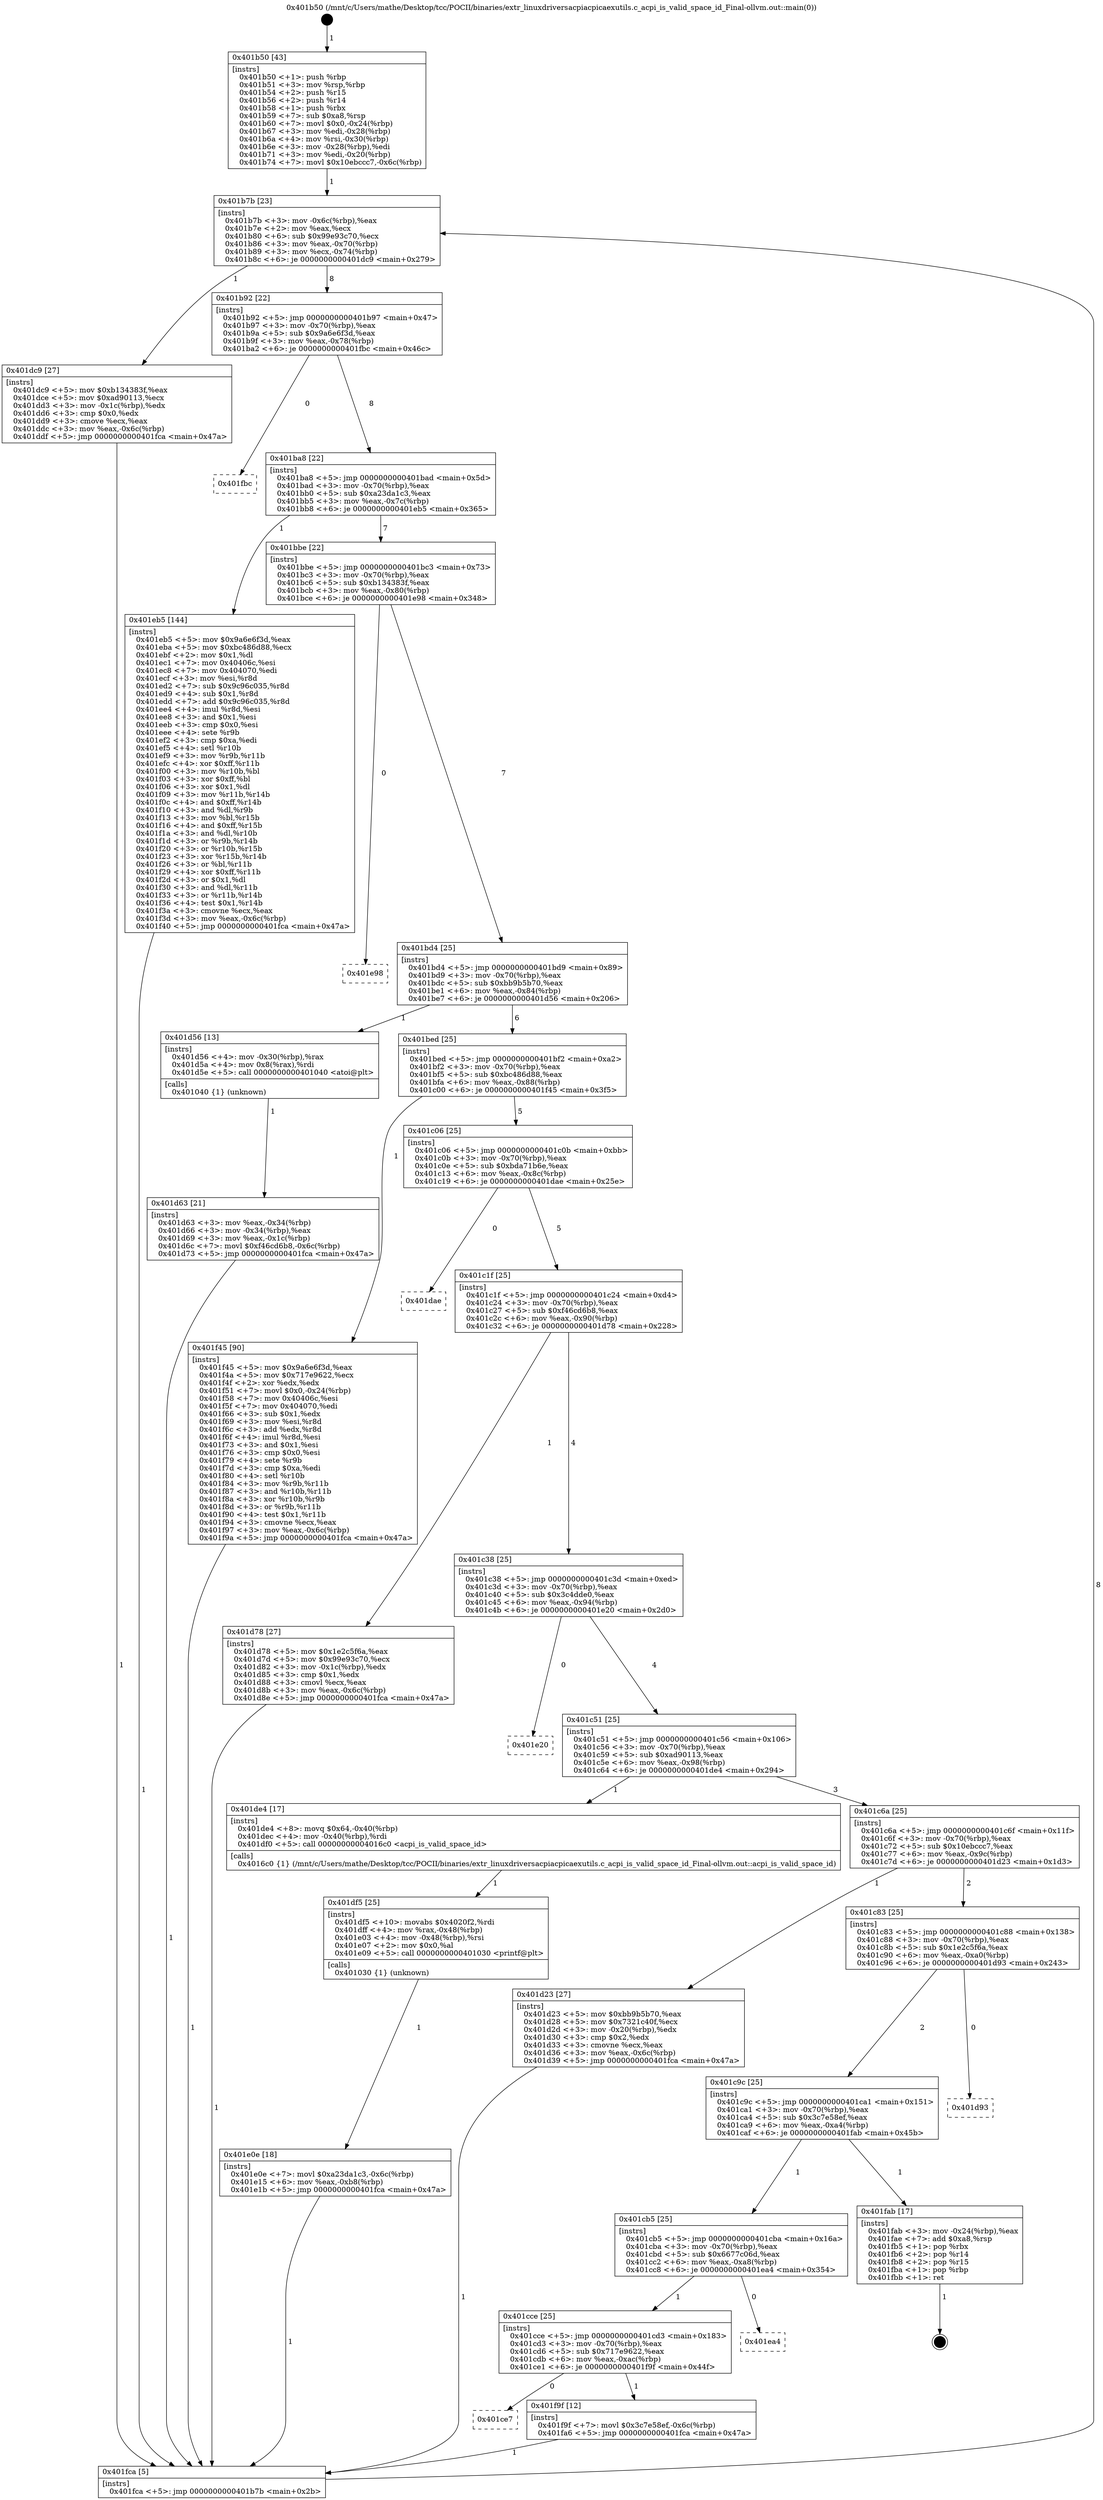 digraph "0x401b50" {
  label = "0x401b50 (/mnt/c/Users/mathe/Desktop/tcc/POCII/binaries/extr_linuxdriversacpiacpicaexutils.c_acpi_is_valid_space_id_Final-ollvm.out::main(0))"
  labelloc = "t"
  node[shape=record]

  Entry [label="",width=0.3,height=0.3,shape=circle,fillcolor=black,style=filled]
  "0x401b7b" [label="{
     0x401b7b [23]\l
     | [instrs]\l
     &nbsp;&nbsp;0x401b7b \<+3\>: mov -0x6c(%rbp),%eax\l
     &nbsp;&nbsp;0x401b7e \<+2\>: mov %eax,%ecx\l
     &nbsp;&nbsp;0x401b80 \<+6\>: sub $0x99e93c70,%ecx\l
     &nbsp;&nbsp;0x401b86 \<+3\>: mov %eax,-0x70(%rbp)\l
     &nbsp;&nbsp;0x401b89 \<+3\>: mov %ecx,-0x74(%rbp)\l
     &nbsp;&nbsp;0x401b8c \<+6\>: je 0000000000401dc9 \<main+0x279\>\l
  }"]
  "0x401dc9" [label="{
     0x401dc9 [27]\l
     | [instrs]\l
     &nbsp;&nbsp;0x401dc9 \<+5\>: mov $0xb134383f,%eax\l
     &nbsp;&nbsp;0x401dce \<+5\>: mov $0xad90113,%ecx\l
     &nbsp;&nbsp;0x401dd3 \<+3\>: mov -0x1c(%rbp),%edx\l
     &nbsp;&nbsp;0x401dd6 \<+3\>: cmp $0x0,%edx\l
     &nbsp;&nbsp;0x401dd9 \<+3\>: cmove %ecx,%eax\l
     &nbsp;&nbsp;0x401ddc \<+3\>: mov %eax,-0x6c(%rbp)\l
     &nbsp;&nbsp;0x401ddf \<+5\>: jmp 0000000000401fca \<main+0x47a\>\l
  }"]
  "0x401b92" [label="{
     0x401b92 [22]\l
     | [instrs]\l
     &nbsp;&nbsp;0x401b92 \<+5\>: jmp 0000000000401b97 \<main+0x47\>\l
     &nbsp;&nbsp;0x401b97 \<+3\>: mov -0x70(%rbp),%eax\l
     &nbsp;&nbsp;0x401b9a \<+5\>: sub $0x9a6e6f3d,%eax\l
     &nbsp;&nbsp;0x401b9f \<+3\>: mov %eax,-0x78(%rbp)\l
     &nbsp;&nbsp;0x401ba2 \<+6\>: je 0000000000401fbc \<main+0x46c\>\l
  }"]
  Exit [label="",width=0.3,height=0.3,shape=circle,fillcolor=black,style=filled,peripheries=2]
  "0x401fbc" [label="{
     0x401fbc\l
  }", style=dashed]
  "0x401ba8" [label="{
     0x401ba8 [22]\l
     | [instrs]\l
     &nbsp;&nbsp;0x401ba8 \<+5\>: jmp 0000000000401bad \<main+0x5d\>\l
     &nbsp;&nbsp;0x401bad \<+3\>: mov -0x70(%rbp),%eax\l
     &nbsp;&nbsp;0x401bb0 \<+5\>: sub $0xa23da1c3,%eax\l
     &nbsp;&nbsp;0x401bb5 \<+3\>: mov %eax,-0x7c(%rbp)\l
     &nbsp;&nbsp;0x401bb8 \<+6\>: je 0000000000401eb5 \<main+0x365\>\l
  }"]
  "0x401ce7" [label="{
     0x401ce7\l
  }", style=dashed]
  "0x401eb5" [label="{
     0x401eb5 [144]\l
     | [instrs]\l
     &nbsp;&nbsp;0x401eb5 \<+5\>: mov $0x9a6e6f3d,%eax\l
     &nbsp;&nbsp;0x401eba \<+5\>: mov $0xbc486d88,%ecx\l
     &nbsp;&nbsp;0x401ebf \<+2\>: mov $0x1,%dl\l
     &nbsp;&nbsp;0x401ec1 \<+7\>: mov 0x40406c,%esi\l
     &nbsp;&nbsp;0x401ec8 \<+7\>: mov 0x404070,%edi\l
     &nbsp;&nbsp;0x401ecf \<+3\>: mov %esi,%r8d\l
     &nbsp;&nbsp;0x401ed2 \<+7\>: sub $0x9c96c035,%r8d\l
     &nbsp;&nbsp;0x401ed9 \<+4\>: sub $0x1,%r8d\l
     &nbsp;&nbsp;0x401edd \<+7\>: add $0x9c96c035,%r8d\l
     &nbsp;&nbsp;0x401ee4 \<+4\>: imul %r8d,%esi\l
     &nbsp;&nbsp;0x401ee8 \<+3\>: and $0x1,%esi\l
     &nbsp;&nbsp;0x401eeb \<+3\>: cmp $0x0,%esi\l
     &nbsp;&nbsp;0x401eee \<+4\>: sete %r9b\l
     &nbsp;&nbsp;0x401ef2 \<+3\>: cmp $0xa,%edi\l
     &nbsp;&nbsp;0x401ef5 \<+4\>: setl %r10b\l
     &nbsp;&nbsp;0x401ef9 \<+3\>: mov %r9b,%r11b\l
     &nbsp;&nbsp;0x401efc \<+4\>: xor $0xff,%r11b\l
     &nbsp;&nbsp;0x401f00 \<+3\>: mov %r10b,%bl\l
     &nbsp;&nbsp;0x401f03 \<+3\>: xor $0xff,%bl\l
     &nbsp;&nbsp;0x401f06 \<+3\>: xor $0x1,%dl\l
     &nbsp;&nbsp;0x401f09 \<+3\>: mov %r11b,%r14b\l
     &nbsp;&nbsp;0x401f0c \<+4\>: and $0xff,%r14b\l
     &nbsp;&nbsp;0x401f10 \<+3\>: and %dl,%r9b\l
     &nbsp;&nbsp;0x401f13 \<+3\>: mov %bl,%r15b\l
     &nbsp;&nbsp;0x401f16 \<+4\>: and $0xff,%r15b\l
     &nbsp;&nbsp;0x401f1a \<+3\>: and %dl,%r10b\l
     &nbsp;&nbsp;0x401f1d \<+3\>: or %r9b,%r14b\l
     &nbsp;&nbsp;0x401f20 \<+3\>: or %r10b,%r15b\l
     &nbsp;&nbsp;0x401f23 \<+3\>: xor %r15b,%r14b\l
     &nbsp;&nbsp;0x401f26 \<+3\>: or %bl,%r11b\l
     &nbsp;&nbsp;0x401f29 \<+4\>: xor $0xff,%r11b\l
     &nbsp;&nbsp;0x401f2d \<+3\>: or $0x1,%dl\l
     &nbsp;&nbsp;0x401f30 \<+3\>: and %dl,%r11b\l
     &nbsp;&nbsp;0x401f33 \<+3\>: or %r11b,%r14b\l
     &nbsp;&nbsp;0x401f36 \<+4\>: test $0x1,%r14b\l
     &nbsp;&nbsp;0x401f3a \<+3\>: cmovne %ecx,%eax\l
     &nbsp;&nbsp;0x401f3d \<+3\>: mov %eax,-0x6c(%rbp)\l
     &nbsp;&nbsp;0x401f40 \<+5\>: jmp 0000000000401fca \<main+0x47a\>\l
  }"]
  "0x401bbe" [label="{
     0x401bbe [22]\l
     | [instrs]\l
     &nbsp;&nbsp;0x401bbe \<+5\>: jmp 0000000000401bc3 \<main+0x73\>\l
     &nbsp;&nbsp;0x401bc3 \<+3\>: mov -0x70(%rbp),%eax\l
     &nbsp;&nbsp;0x401bc6 \<+5\>: sub $0xb134383f,%eax\l
     &nbsp;&nbsp;0x401bcb \<+3\>: mov %eax,-0x80(%rbp)\l
     &nbsp;&nbsp;0x401bce \<+6\>: je 0000000000401e98 \<main+0x348\>\l
  }"]
  "0x401f9f" [label="{
     0x401f9f [12]\l
     | [instrs]\l
     &nbsp;&nbsp;0x401f9f \<+7\>: movl $0x3c7e58ef,-0x6c(%rbp)\l
     &nbsp;&nbsp;0x401fa6 \<+5\>: jmp 0000000000401fca \<main+0x47a\>\l
  }"]
  "0x401e98" [label="{
     0x401e98\l
  }", style=dashed]
  "0x401bd4" [label="{
     0x401bd4 [25]\l
     | [instrs]\l
     &nbsp;&nbsp;0x401bd4 \<+5\>: jmp 0000000000401bd9 \<main+0x89\>\l
     &nbsp;&nbsp;0x401bd9 \<+3\>: mov -0x70(%rbp),%eax\l
     &nbsp;&nbsp;0x401bdc \<+5\>: sub $0xbb9b5b70,%eax\l
     &nbsp;&nbsp;0x401be1 \<+6\>: mov %eax,-0x84(%rbp)\l
     &nbsp;&nbsp;0x401be7 \<+6\>: je 0000000000401d56 \<main+0x206\>\l
  }"]
  "0x401cce" [label="{
     0x401cce [25]\l
     | [instrs]\l
     &nbsp;&nbsp;0x401cce \<+5\>: jmp 0000000000401cd3 \<main+0x183\>\l
     &nbsp;&nbsp;0x401cd3 \<+3\>: mov -0x70(%rbp),%eax\l
     &nbsp;&nbsp;0x401cd6 \<+5\>: sub $0x717e9622,%eax\l
     &nbsp;&nbsp;0x401cdb \<+6\>: mov %eax,-0xac(%rbp)\l
     &nbsp;&nbsp;0x401ce1 \<+6\>: je 0000000000401f9f \<main+0x44f\>\l
  }"]
  "0x401d56" [label="{
     0x401d56 [13]\l
     | [instrs]\l
     &nbsp;&nbsp;0x401d56 \<+4\>: mov -0x30(%rbp),%rax\l
     &nbsp;&nbsp;0x401d5a \<+4\>: mov 0x8(%rax),%rdi\l
     &nbsp;&nbsp;0x401d5e \<+5\>: call 0000000000401040 \<atoi@plt\>\l
     | [calls]\l
     &nbsp;&nbsp;0x401040 \{1\} (unknown)\l
  }"]
  "0x401bed" [label="{
     0x401bed [25]\l
     | [instrs]\l
     &nbsp;&nbsp;0x401bed \<+5\>: jmp 0000000000401bf2 \<main+0xa2\>\l
     &nbsp;&nbsp;0x401bf2 \<+3\>: mov -0x70(%rbp),%eax\l
     &nbsp;&nbsp;0x401bf5 \<+5\>: sub $0xbc486d88,%eax\l
     &nbsp;&nbsp;0x401bfa \<+6\>: mov %eax,-0x88(%rbp)\l
     &nbsp;&nbsp;0x401c00 \<+6\>: je 0000000000401f45 \<main+0x3f5\>\l
  }"]
  "0x401ea4" [label="{
     0x401ea4\l
  }", style=dashed]
  "0x401f45" [label="{
     0x401f45 [90]\l
     | [instrs]\l
     &nbsp;&nbsp;0x401f45 \<+5\>: mov $0x9a6e6f3d,%eax\l
     &nbsp;&nbsp;0x401f4a \<+5\>: mov $0x717e9622,%ecx\l
     &nbsp;&nbsp;0x401f4f \<+2\>: xor %edx,%edx\l
     &nbsp;&nbsp;0x401f51 \<+7\>: movl $0x0,-0x24(%rbp)\l
     &nbsp;&nbsp;0x401f58 \<+7\>: mov 0x40406c,%esi\l
     &nbsp;&nbsp;0x401f5f \<+7\>: mov 0x404070,%edi\l
     &nbsp;&nbsp;0x401f66 \<+3\>: sub $0x1,%edx\l
     &nbsp;&nbsp;0x401f69 \<+3\>: mov %esi,%r8d\l
     &nbsp;&nbsp;0x401f6c \<+3\>: add %edx,%r8d\l
     &nbsp;&nbsp;0x401f6f \<+4\>: imul %r8d,%esi\l
     &nbsp;&nbsp;0x401f73 \<+3\>: and $0x1,%esi\l
     &nbsp;&nbsp;0x401f76 \<+3\>: cmp $0x0,%esi\l
     &nbsp;&nbsp;0x401f79 \<+4\>: sete %r9b\l
     &nbsp;&nbsp;0x401f7d \<+3\>: cmp $0xa,%edi\l
     &nbsp;&nbsp;0x401f80 \<+4\>: setl %r10b\l
     &nbsp;&nbsp;0x401f84 \<+3\>: mov %r9b,%r11b\l
     &nbsp;&nbsp;0x401f87 \<+3\>: and %r10b,%r11b\l
     &nbsp;&nbsp;0x401f8a \<+3\>: xor %r10b,%r9b\l
     &nbsp;&nbsp;0x401f8d \<+3\>: or %r9b,%r11b\l
     &nbsp;&nbsp;0x401f90 \<+4\>: test $0x1,%r11b\l
     &nbsp;&nbsp;0x401f94 \<+3\>: cmovne %ecx,%eax\l
     &nbsp;&nbsp;0x401f97 \<+3\>: mov %eax,-0x6c(%rbp)\l
     &nbsp;&nbsp;0x401f9a \<+5\>: jmp 0000000000401fca \<main+0x47a\>\l
  }"]
  "0x401c06" [label="{
     0x401c06 [25]\l
     | [instrs]\l
     &nbsp;&nbsp;0x401c06 \<+5\>: jmp 0000000000401c0b \<main+0xbb\>\l
     &nbsp;&nbsp;0x401c0b \<+3\>: mov -0x70(%rbp),%eax\l
     &nbsp;&nbsp;0x401c0e \<+5\>: sub $0xbda71b6e,%eax\l
     &nbsp;&nbsp;0x401c13 \<+6\>: mov %eax,-0x8c(%rbp)\l
     &nbsp;&nbsp;0x401c19 \<+6\>: je 0000000000401dae \<main+0x25e\>\l
  }"]
  "0x401cb5" [label="{
     0x401cb5 [25]\l
     | [instrs]\l
     &nbsp;&nbsp;0x401cb5 \<+5\>: jmp 0000000000401cba \<main+0x16a\>\l
     &nbsp;&nbsp;0x401cba \<+3\>: mov -0x70(%rbp),%eax\l
     &nbsp;&nbsp;0x401cbd \<+5\>: sub $0x6677c06d,%eax\l
     &nbsp;&nbsp;0x401cc2 \<+6\>: mov %eax,-0xa8(%rbp)\l
     &nbsp;&nbsp;0x401cc8 \<+6\>: je 0000000000401ea4 \<main+0x354\>\l
  }"]
  "0x401dae" [label="{
     0x401dae\l
  }", style=dashed]
  "0x401c1f" [label="{
     0x401c1f [25]\l
     | [instrs]\l
     &nbsp;&nbsp;0x401c1f \<+5\>: jmp 0000000000401c24 \<main+0xd4\>\l
     &nbsp;&nbsp;0x401c24 \<+3\>: mov -0x70(%rbp),%eax\l
     &nbsp;&nbsp;0x401c27 \<+5\>: sub $0xf46cd6b8,%eax\l
     &nbsp;&nbsp;0x401c2c \<+6\>: mov %eax,-0x90(%rbp)\l
     &nbsp;&nbsp;0x401c32 \<+6\>: je 0000000000401d78 \<main+0x228\>\l
  }"]
  "0x401fab" [label="{
     0x401fab [17]\l
     | [instrs]\l
     &nbsp;&nbsp;0x401fab \<+3\>: mov -0x24(%rbp),%eax\l
     &nbsp;&nbsp;0x401fae \<+7\>: add $0xa8,%rsp\l
     &nbsp;&nbsp;0x401fb5 \<+1\>: pop %rbx\l
     &nbsp;&nbsp;0x401fb6 \<+2\>: pop %r14\l
     &nbsp;&nbsp;0x401fb8 \<+2\>: pop %r15\l
     &nbsp;&nbsp;0x401fba \<+1\>: pop %rbp\l
     &nbsp;&nbsp;0x401fbb \<+1\>: ret\l
  }"]
  "0x401d78" [label="{
     0x401d78 [27]\l
     | [instrs]\l
     &nbsp;&nbsp;0x401d78 \<+5\>: mov $0x1e2c5f6a,%eax\l
     &nbsp;&nbsp;0x401d7d \<+5\>: mov $0x99e93c70,%ecx\l
     &nbsp;&nbsp;0x401d82 \<+3\>: mov -0x1c(%rbp),%edx\l
     &nbsp;&nbsp;0x401d85 \<+3\>: cmp $0x1,%edx\l
     &nbsp;&nbsp;0x401d88 \<+3\>: cmovl %ecx,%eax\l
     &nbsp;&nbsp;0x401d8b \<+3\>: mov %eax,-0x6c(%rbp)\l
     &nbsp;&nbsp;0x401d8e \<+5\>: jmp 0000000000401fca \<main+0x47a\>\l
  }"]
  "0x401c38" [label="{
     0x401c38 [25]\l
     | [instrs]\l
     &nbsp;&nbsp;0x401c38 \<+5\>: jmp 0000000000401c3d \<main+0xed\>\l
     &nbsp;&nbsp;0x401c3d \<+3\>: mov -0x70(%rbp),%eax\l
     &nbsp;&nbsp;0x401c40 \<+5\>: sub $0x3c4dde0,%eax\l
     &nbsp;&nbsp;0x401c45 \<+6\>: mov %eax,-0x94(%rbp)\l
     &nbsp;&nbsp;0x401c4b \<+6\>: je 0000000000401e20 \<main+0x2d0\>\l
  }"]
  "0x401c9c" [label="{
     0x401c9c [25]\l
     | [instrs]\l
     &nbsp;&nbsp;0x401c9c \<+5\>: jmp 0000000000401ca1 \<main+0x151\>\l
     &nbsp;&nbsp;0x401ca1 \<+3\>: mov -0x70(%rbp),%eax\l
     &nbsp;&nbsp;0x401ca4 \<+5\>: sub $0x3c7e58ef,%eax\l
     &nbsp;&nbsp;0x401ca9 \<+6\>: mov %eax,-0xa4(%rbp)\l
     &nbsp;&nbsp;0x401caf \<+6\>: je 0000000000401fab \<main+0x45b\>\l
  }"]
  "0x401e20" [label="{
     0x401e20\l
  }", style=dashed]
  "0x401c51" [label="{
     0x401c51 [25]\l
     | [instrs]\l
     &nbsp;&nbsp;0x401c51 \<+5\>: jmp 0000000000401c56 \<main+0x106\>\l
     &nbsp;&nbsp;0x401c56 \<+3\>: mov -0x70(%rbp),%eax\l
     &nbsp;&nbsp;0x401c59 \<+5\>: sub $0xad90113,%eax\l
     &nbsp;&nbsp;0x401c5e \<+6\>: mov %eax,-0x98(%rbp)\l
     &nbsp;&nbsp;0x401c64 \<+6\>: je 0000000000401de4 \<main+0x294\>\l
  }"]
  "0x401d93" [label="{
     0x401d93\l
  }", style=dashed]
  "0x401de4" [label="{
     0x401de4 [17]\l
     | [instrs]\l
     &nbsp;&nbsp;0x401de4 \<+8\>: movq $0x64,-0x40(%rbp)\l
     &nbsp;&nbsp;0x401dec \<+4\>: mov -0x40(%rbp),%rdi\l
     &nbsp;&nbsp;0x401df0 \<+5\>: call 00000000004016c0 \<acpi_is_valid_space_id\>\l
     | [calls]\l
     &nbsp;&nbsp;0x4016c0 \{1\} (/mnt/c/Users/mathe/Desktop/tcc/POCII/binaries/extr_linuxdriversacpiacpicaexutils.c_acpi_is_valid_space_id_Final-ollvm.out::acpi_is_valid_space_id)\l
  }"]
  "0x401c6a" [label="{
     0x401c6a [25]\l
     | [instrs]\l
     &nbsp;&nbsp;0x401c6a \<+5\>: jmp 0000000000401c6f \<main+0x11f\>\l
     &nbsp;&nbsp;0x401c6f \<+3\>: mov -0x70(%rbp),%eax\l
     &nbsp;&nbsp;0x401c72 \<+5\>: sub $0x10ebccc7,%eax\l
     &nbsp;&nbsp;0x401c77 \<+6\>: mov %eax,-0x9c(%rbp)\l
     &nbsp;&nbsp;0x401c7d \<+6\>: je 0000000000401d23 \<main+0x1d3\>\l
  }"]
  "0x401e0e" [label="{
     0x401e0e [18]\l
     | [instrs]\l
     &nbsp;&nbsp;0x401e0e \<+7\>: movl $0xa23da1c3,-0x6c(%rbp)\l
     &nbsp;&nbsp;0x401e15 \<+6\>: mov %eax,-0xb8(%rbp)\l
     &nbsp;&nbsp;0x401e1b \<+5\>: jmp 0000000000401fca \<main+0x47a\>\l
  }"]
  "0x401d23" [label="{
     0x401d23 [27]\l
     | [instrs]\l
     &nbsp;&nbsp;0x401d23 \<+5\>: mov $0xbb9b5b70,%eax\l
     &nbsp;&nbsp;0x401d28 \<+5\>: mov $0x7321c40f,%ecx\l
     &nbsp;&nbsp;0x401d2d \<+3\>: mov -0x20(%rbp),%edx\l
     &nbsp;&nbsp;0x401d30 \<+3\>: cmp $0x2,%edx\l
     &nbsp;&nbsp;0x401d33 \<+3\>: cmovne %ecx,%eax\l
     &nbsp;&nbsp;0x401d36 \<+3\>: mov %eax,-0x6c(%rbp)\l
     &nbsp;&nbsp;0x401d39 \<+5\>: jmp 0000000000401fca \<main+0x47a\>\l
  }"]
  "0x401c83" [label="{
     0x401c83 [25]\l
     | [instrs]\l
     &nbsp;&nbsp;0x401c83 \<+5\>: jmp 0000000000401c88 \<main+0x138\>\l
     &nbsp;&nbsp;0x401c88 \<+3\>: mov -0x70(%rbp),%eax\l
     &nbsp;&nbsp;0x401c8b \<+5\>: sub $0x1e2c5f6a,%eax\l
     &nbsp;&nbsp;0x401c90 \<+6\>: mov %eax,-0xa0(%rbp)\l
     &nbsp;&nbsp;0x401c96 \<+6\>: je 0000000000401d93 \<main+0x243\>\l
  }"]
  "0x401fca" [label="{
     0x401fca [5]\l
     | [instrs]\l
     &nbsp;&nbsp;0x401fca \<+5\>: jmp 0000000000401b7b \<main+0x2b\>\l
  }"]
  "0x401b50" [label="{
     0x401b50 [43]\l
     | [instrs]\l
     &nbsp;&nbsp;0x401b50 \<+1\>: push %rbp\l
     &nbsp;&nbsp;0x401b51 \<+3\>: mov %rsp,%rbp\l
     &nbsp;&nbsp;0x401b54 \<+2\>: push %r15\l
     &nbsp;&nbsp;0x401b56 \<+2\>: push %r14\l
     &nbsp;&nbsp;0x401b58 \<+1\>: push %rbx\l
     &nbsp;&nbsp;0x401b59 \<+7\>: sub $0xa8,%rsp\l
     &nbsp;&nbsp;0x401b60 \<+7\>: movl $0x0,-0x24(%rbp)\l
     &nbsp;&nbsp;0x401b67 \<+3\>: mov %edi,-0x28(%rbp)\l
     &nbsp;&nbsp;0x401b6a \<+4\>: mov %rsi,-0x30(%rbp)\l
     &nbsp;&nbsp;0x401b6e \<+3\>: mov -0x28(%rbp),%edi\l
     &nbsp;&nbsp;0x401b71 \<+3\>: mov %edi,-0x20(%rbp)\l
     &nbsp;&nbsp;0x401b74 \<+7\>: movl $0x10ebccc7,-0x6c(%rbp)\l
  }"]
  "0x401d63" [label="{
     0x401d63 [21]\l
     | [instrs]\l
     &nbsp;&nbsp;0x401d63 \<+3\>: mov %eax,-0x34(%rbp)\l
     &nbsp;&nbsp;0x401d66 \<+3\>: mov -0x34(%rbp),%eax\l
     &nbsp;&nbsp;0x401d69 \<+3\>: mov %eax,-0x1c(%rbp)\l
     &nbsp;&nbsp;0x401d6c \<+7\>: movl $0xf46cd6b8,-0x6c(%rbp)\l
     &nbsp;&nbsp;0x401d73 \<+5\>: jmp 0000000000401fca \<main+0x47a\>\l
  }"]
  "0x401df5" [label="{
     0x401df5 [25]\l
     | [instrs]\l
     &nbsp;&nbsp;0x401df5 \<+10\>: movabs $0x4020f2,%rdi\l
     &nbsp;&nbsp;0x401dff \<+4\>: mov %rax,-0x48(%rbp)\l
     &nbsp;&nbsp;0x401e03 \<+4\>: mov -0x48(%rbp),%rsi\l
     &nbsp;&nbsp;0x401e07 \<+2\>: mov $0x0,%al\l
     &nbsp;&nbsp;0x401e09 \<+5\>: call 0000000000401030 \<printf@plt\>\l
     | [calls]\l
     &nbsp;&nbsp;0x401030 \{1\} (unknown)\l
  }"]
  Entry -> "0x401b50" [label=" 1"]
  "0x401b7b" -> "0x401dc9" [label=" 1"]
  "0x401b7b" -> "0x401b92" [label=" 8"]
  "0x401fab" -> Exit [label=" 1"]
  "0x401b92" -> "0x401fbc" [label=" 0"]
  "0x401b92" -> "0x401ba8" [label=" 8"]
  "0x401f9f" -> "0x401fca" [label=" 1"]
  "0x401ba8" -> "0x401eb5" [label=" 1"]
  "0x401ba8" -> "0x401bbe" [label=" 7"]
  "0x401cce" -> "0x401ce7" [label=" 0"]
  "0x401bbe" -> "0x401e98" [label=" 0"]
  "0x401bbe" -> "0x401bd4" [label=" 7"]
  "0x401cce" -> "0x401f9f" [label=" 1"]
  "0x401bd4" -> "0x401d56" [label=" 1"]
  "0x401bd4" -> "0x401bed" [label=" 6"]
  "0x401cb5" -> "0x401cce" [label=" 1"]
  "0x401bed" -> "0x401f45" [label=" 1"]
  "0x401bed" -> "0x401c06" [label=" 5"]
  "0x401cb5" -> "0x401ea4" [label=" 0"]
  "0x401c06" -> "0x401dae" [label=" 0"]
  "0x401c06" -> "0x401c1f" [label=" 5"]
  "0x401c9c" -> "0x401cb5" [label=" 1"]
  "0x401c1f" -> "0x401d78" [label=" 1"]
  "0x401c1f" -> "0x401c38" [label=" 4"]
  "0x401c9c" -> "0x401fab" [label=" 1"]
  "0x401c38" -> "0x401e20" [label=" 0"]
  "0x401c38" -> "0x401c51" [label=" 4"]
  "0x401c83" -> "0x401c9c" [label=" 2"]
  "0x401c51" -> "0x401de4" [label=" 1"]
  "0x401c51" -> "0x401c6a" [label=" 3"]
  "0x401c83" -> "0x401d93" [label=" 0"]
  "0x401c6a" -> "0x401d23" [label=" 1"]
  "0x401c6a" -> "0x401c83" [label=" 2"]
  "0x401d23" -> "0x401fca" [label=" 1"]
  "0x401b50" -> "0x401b7b" [label=" 1"]
  "0x401fca" -> "0x401b7b" [label=" 8"]
  "0x401d56" -> "0x401d63" [label=" 1"]
  "0x401d63" -> "0x401fca" [label=" 1"]
  "0x401d78" -> "0x401fca" [label=" 1"]
  "0x401dc9" -> "0x401fca" [label=" 1"]
  "0x401de4" -> "0x401df5" [label=" 1"]
  "0x401df5" -> "0x401e0e" [label=" 1"]
  "0x401e0e" -> "0x401fca" [label=" 1"]
  "0x401eb5" -> "0x401fca" [label=" 1"]
  "0x401f45" -> "0x401fca" [label=" 1"]
}
